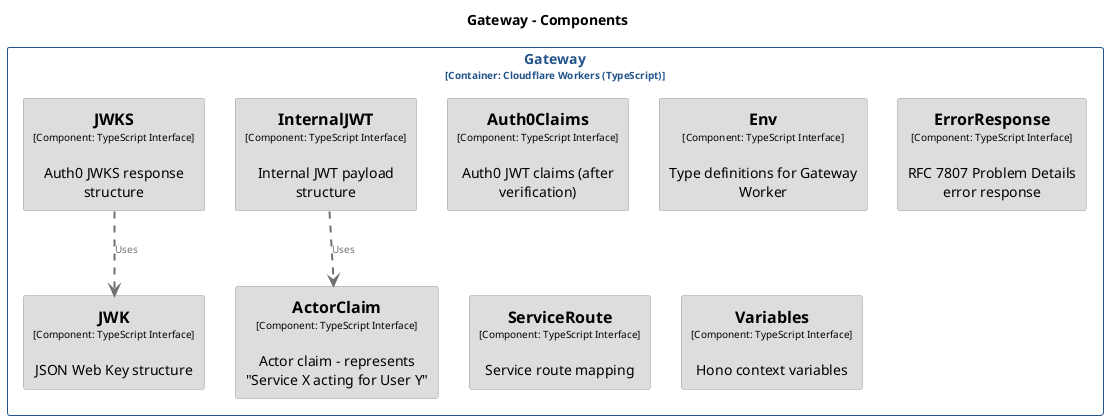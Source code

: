 @startuml
set separator none
title Gateway - Components

top to bottom direction
skinparam ranksep 60
skinparam nodesep 30

skinparam {
  arrowFontSize 10
  defaultTextAlignment center
  wrapWidth 200
  maxMessageSize 100
}

hide stereotype

skinparam rectangle<<bondmath.Gateway.ActorClaim>> {
  BackgroundColor #dddddd
  FontColor #000000
  BorderColor #9a9a9a
  shadowing false
}
skinparam rectangle<<bondmath.Gateway.Auth0Claims>> {
  BackgroundColor #dddddd
  FontColor #000000
  BorderColor #9a9a9a
  shadowing false
}
skinparam rectangle<<bondmath.Gateway.Env>> {
  BackgroundColor #dddddd
  FontColor #000000
  BorderColor #9a9a9a
  shadowing false
}
skinparam rectangle<<bondmath.Gateway.ErrorResponse>> {
  BackgroundColor #dddddd
  FontColor #000000
  BorderColor #9a9a9a
  shadowing false
}
skinparam rectangle<<bondmath.Gateway.InternalJWT>> {
  BackgroundColor #dddddd
  FontColor #000000
  BorderColor #9a9a9a
  shadowing false
}
skinparam rectangle<<bondmath.Gateway.JWK>> {
  BackgroundColor #dddddd
  FontColor #000000
  BorderColor #9a9a9a
  shadowing false
}
skinparam rectangle<<bondmath.Gateway.JWKS>> {
  BackgroundColor #dddddd
  FontColor #000000
  BorderColor #9a9a9a
  shadowing false
}
skinparam rectangle<<bondmath.Gateway.ServiceRoute>> {
  BackgroundColor #dddddd
  FontColor #000000
  BorderColor #9a9a9a
  shadowing false
}
skinparam rectangle<<bondmath.Gateway.Variables>> {
  BackgroundColor #dddddd
  FontColor #000000
  BorderColor #9a9a9a
  shadowing false
}
skinparam rectangle<<bondmath.Gateway>> {
  BorderColor #22548a
  FontColor #22548a
  shadowing false
}

rectangle "Gateway\n<size:10>[Container: Cloudflare Workers (TypeScript)]</size>" <<bondmath.Gateway>> {
  rectangle "==ActorClaim\n<size:10>[Component: TypeScript Interface]</size>\n\nActor claim - represents "Service X acting for User Y"" <<bondmath.Gateway.ActorClaim>> as bondmath.Gateway.ActorClaim
  rectangle "==Auth0Claims\n<size:10>[Component: TypeScript Interface]</size>\n\nAuth0 JWT claims (after verification)" <<bondmath.Gateway.Auth0Claims>> as bondmath.Gateway.Auth0Claims
  rectangle "==Env\n<size:10>[Component: TypeScript Interface]</size>\n\nType definitions for Gateway Worker" <<bondmath.Gateway.Env>> as bondmath.Gateway.Env
  rectangle "==ErrorResponse\n<size:10>[Component: TypeScript Interface]</size>\n\nRFC 7807 Problem Details error response" <<bondmath.Gateway.ErrorResponse>> as bondmath.Gateway.ErrorResponse
  rectangle "==InternalJWT\n<size:10>[Component: TypeScript Interface]</size>\n\nInternal JWT payload structure" <<bondmath.Gateway.InternalJWT>> as bondmath.Gateway.InternalJWT
  rectangle "==JWK\n<size:10>[Component: TypeScript Interface]</size>\n\nJSON Web Key structure" <<bondmath.Gateway.JWK>> as bondmath.Gateway.JWK
  rectangle "==JWKS\n<size:10>[Component: TypeScript Interface]</size>\n\nAuth0 JWKS response structure" <<bondmath.Gateway.JWKS>> as bondmath.Gateway.JWKS
  rectangle "==ServiceRoute\n<size:10>[Component: TypeScript Interface]</size>\n\nService route mapping" <<bondmath.Gateway.ServiceRoute>> as bondmath.Gateway.ServiceRoute
  rectangle "==Variables\n<size:10>[Component: TypeScript Interface]</size>\n\nHono context variables" <<bondmath.Gateway.Variables>> as bondmath.Gateway.Variables
}

bondmath.Gateway.InternalJWT .[#707070,thickness=2].> bondmath.Gateway.ActorClaim : "<color:#707070>Uses"
bondmath.Gateway.JWKS .[#707070,thickness=2].> bondmath.Gateway.JWK : "<color:#707070>Uses"
@enduml
